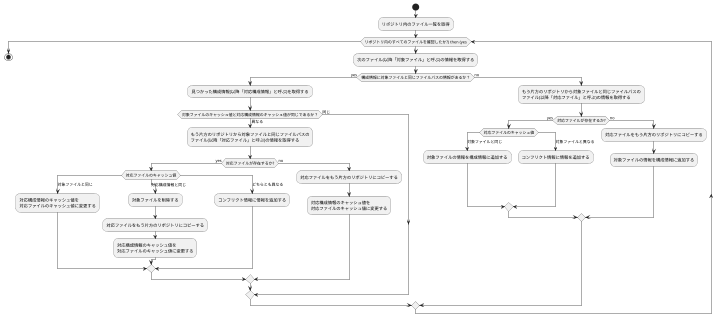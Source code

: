 @startuml
scale 720 width
start
:リポジトリ内のファイル一覧を取得;
while (リポジトリ内のすべてのファイルを確認したか?) then (yes)
    :次のファイル(以降「対象ファイル」と呼ぶ)の情報を取得する;
    if(構成情報に対象ファイルと同じファイルパスの情報があるか？) then (yes)
        :見つかった構成情報(以降「対応構成情報」と呼ぶ)を取得する;
        if(対象ファイルのキャッシュ値と対応構成情報のキャッシュ値が同じであるか？) then (同じ)
        else (異なる)
            :もう片方のリポジトリから対象ファイルと同じファイルパスの
            ファイル(以降「対応ファイル」と呼ぶ)の情報を取得する;
            if(対応ファイルが存在するか?) then (yes)
                switch(対応ファイルのキャッシュ値)
                case (対象ファイルと同じ)
                    :対応構成情報のキャッシュ値を
                    対応ファイルのキャッシュ値に変更する;
                case (対応構成情報と同じ)
                    :対象ファイルを削除する;
                    :対応ファイルをもう片方のリポジトリにコピーする;
                    :対応構成情報のキャッシュ値を
                    対応ファイルのキャッシュ値に変更する;
                case (どちらとも異なる)
                    :コンフリクト情報に情報を追加する;
                endswitch
            else (no)
                :対応ファイルをもう片方のリポジトリにコピーする;
                :対応構成情報のキャッシュ値を
                対応ファイルのキャッシュ値に変更する;
            endif
        endif
    else (no)
        :もう片方のリポジトリから対象ファイルと同じファイルパスの
        ファイル(以降「対応ファイル」と呼ぶ)の情報を取得する;
            if(対応ファイルが存在するか?) then (yes)
                switch(対応ファイルのキャッシュ値)
                case (対象ファイルと同じ)
                    :対象ファイルの情報を構成情報に追加する;
                case (対象ファイルと異なる)
                    :コンフリクト情報に情報を追加する;
                endswitch
            else (no)
                :対応ファイルをもう片方のリポジトリにコピーする;
                :対象ファイルの情報を構成情報に追加する;
            endif
    endif
endwhile
stop
@enduml